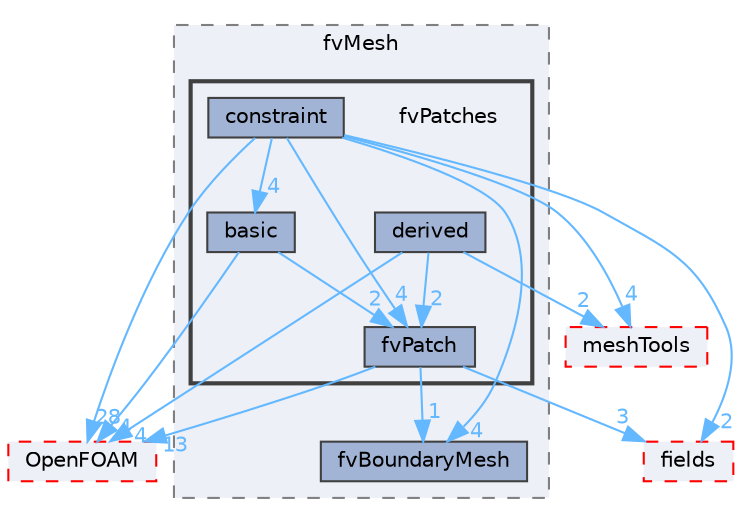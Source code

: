 digraph "src/finiteVolume/fvMesh/fvPatches"
{
 // LATEX_PDF_SIZE
  bgcolor="transparent";
  edge [fontname=Helvetica,fontsize=10,labelfontname=Helvetica,labelfontsize=10];
  node [fontname=Helvetica,fontsize=10,shape=box,height=0.2,width=0.4];
  compound=true
  subgraph clusterdir_c382fa095c9c33d8673c0dd60aaef275 {
    graph [ bgcolor="#edf0f7", pencolor="grey50", label="fvMesh", fontname=Helvetica,fontsize=10 style="filled,dashed", URL="dir_c382fa095c9c33d8673c0dd60aaef275.html",tooltip=""]
  dir_0eb9bd8db55e645cc7c2ca38de05b9c6 [label="fvBoundaryMesh", fillcolor="#a2b4d6", color="grey25", style="filled", URL="dir_0eb9bd8db55e645cc7c2ca38de05b9c6.html",tooltip=""];
  subgraph clusterdir_b630ab9569e31ffb9b2cc4747c3085db {
    graph [ bgcolor="#edf0f7", pencolor="grey25", label="", fontname=Helvetica,fontsize=10 style="filled,bold", URL="dir_b630ab9569e31ffb9b2cc4747c3085db.html",tooltip=""]
    dir_b630ab9569e31ffb9b2cc4747c3085db [shape=plaintext, label="fvPatches"];
  dir_dfff1aaafb0557c9fd59e388c1b38ebc [label="basic", fillcolor="#a2b4d6", color="grey25", style="filled", URL="dir_dfff1aaafb0557c9fd59e388c1b38ebc.html",tooltip=""];
  dir_9b55a90ed6410b18bd357d7a8a7e772f [label="constraint", fillcolor="#a2b4d6", color="grey25", style="filled", URL="dir_9b55a90ed6410b18bd357d7a8a7e772f.html",tooltip=""];
  dir_b6c7056b4a691a5d4a6a253b324932ba [label="derived", fillcolor="#a2b4d6", color="grey25", style="filled", URL="dir_b6c7056b4a691a5d4a6a253b324932ba.html",tooltip=""];
  dir_9aeac362c73ae2f52e334aea3c97600f [label="fvPatch", fillcolor="#a2b4d6", color="grey25", style="filled", URL="dir_9aeac362c73ae2f52e334aea3c97600f.html",tooltip=""];
  }
  }
  dir_25ab4a83a983f7bb7a38b7f63bb141b7 [label="fields", fillcolor="#edf0f7", color="red", style="filled,dashed", URL="dir_25ab4a83a983f7bb7a38b7f63bb141b7.html",tooltip=""];
  dir_ae30ad0bef50cf391b24c614251bb9fd [label="meshTools", fillcolor="#edf0f7", color="red", style="filled,dashed", URL="dir_ae30ad0bef50cf391b24c614251bb9fd.html",tooltip=""];
  dir_c5473ff19b20e6ec4dfe5c310b3778a8 [label="OpenFOAM", fillcolor="#edf0f7", color="red", style="filled,dashed", URL="dir_c5473ff19b20e6ec4dfe5c310b3778a8.html",tooltip=""];
  dir_dfff1aaafb0557c9fd59e388c1b38ebc->dir_9aeac362c73ae2f52e334aea3c97600f [headlabel="2", labeldistance=1.5 headhref="dir_000210_001562.html" href="dir_000210_001562.html" color="steelblue1" fontcolor="steelblue1"];
  dir_dfff1aaafb0557c9fd59e388c1b38ebc->dir_c5473ff19b20e6ec4dfe5c310b3778a8 [headlabel="4", labeldistance=1.5 headhref="dir_000210_002695.html" href="dir_000210_002695.html" color="steelblue1" fontcolor="steelblue1"];
  dir_9b55a90ed6410b18bd357d7a8a7e772f->dir_c5473ff19b20e6ec4dfe5c310b3778a8 [headlabel="28", labeldistance=1.5 headhref="dir_000655_002695.html" href="dir_000655_002695.html" color="steelblue1" fontcolor="steelblue1"];
  dir_9b55a90ed6410b18bd357d7a8a7e772f->dir_dfff1aaafb0557c9fd59e388c1b38ebc [headlabel="4", labeldistance=1.5 headhref="dir_000655_000210.html" href="dir_000655_000210.html" color="steelblue1" fontcolor="steelblue1"];
  dir_9b55a90ed6410b18bd357d7a8a7e772f->dir_0eb9bd8db55e645cc7c2ca38de05b9c6 [headlabel="4", labeldistance=1.5 headhref="dir_000655_001533.html" href="dir_000655_001533.html" color="steelblue1" fontcolor="steelblue1"];
  dir_9b55a90ed6410b18bd357d7a8a7e772f->dir_25ab4a83a983f7bb7a38b7f63bb141b7 [headlabel="2", labeldistance=1.5 headhref="dir_000655_001332.html" href="dir_000655_001332.html" color="steelblue1" fontcolor="steelblue1"];
  dir_9b55a90ed6410b18bd357d7a8a7e772f->dir_ae30ad0bef50cf391b24c614251bb9fd [headlabel="4", labeldistance=1.5 headhref="dir_000655_002382.html" href="dir_000655_002382.html" color="steelblue1" fontcolor="steelblue1"];
  dir_9b55a90ed6410b18bd357d7a8a7e772f->dir_9aeac362c73ae2f52e334aea3c97600f [headlabel="4", labeldistance=1.5 headhref="dir_000655_001562.html" href="dir_000655_001562.html" color="steelblue1" fontcolor="steelblue1"];
  dir_b6c7056b4a691a5d4a6a253b324932ba->dir_c5473ff19b20e6ec4dfe5c310b3778a8 [headlabel="4", labeldistance=1.5 headhref="dir_000852_002695.html" href="dir_000852_002695.html" color="steelblue1" fontcolor="steelblue1"];
  dir_b6c7056b4a691a5d4a6a253b324932ba->dir_9aeac362c73ae2f52e334aea3c97600f [headlabel="2", labeldistance=1.5 headhref="dir_000852_001562.html" href="dir_000852_001562.html" color="steelblue1" fontcolor="steelblue1"];
  dir_b6c7056b4a691a5d4a6a253b324932ba->dir_ae30ad0bef50cf391b24c614251bb9fd [headlabel="2", labeldistance=1.5 headhref="dir_000852_002382.html" href="dir_000852_002382.html" color="steelblue1" fontcolor="steelblue1"];
  dir_9aeac362c73ae2f52e334aea3c97600f->dir_0eb9bd8db55e645cc7c2ca38de05b9c6 [headlabel="1", labeldistance=1.5 headhref="dir_001562_001533.html" href="dir_001562_001533.html" color="steelblue1" fontcolor="steelblue1"];
  dir_9aeac362c73ae2f52e334aea3c97600f->dir_25ab4a83a983f7bb7a38b7f63bb141b7 [headlabel="3", labeldistance=1.5 headhref="dir_001562_001332.html" href="dir_001562_001332.html" color="steelblue1" fontcolor="steelblue1"];
  dir_9aeac362c73ae2f52e334aea3c97600f->dir_c5473ff19b20e6ec4dfe5c310b3778a8 [headlabel="13", labeldistance=1.5 headhref="dir_001562_002695.html" href="dir_001562_002695.html" color="steelblue1" fontcolor="steelblue1"];
}
